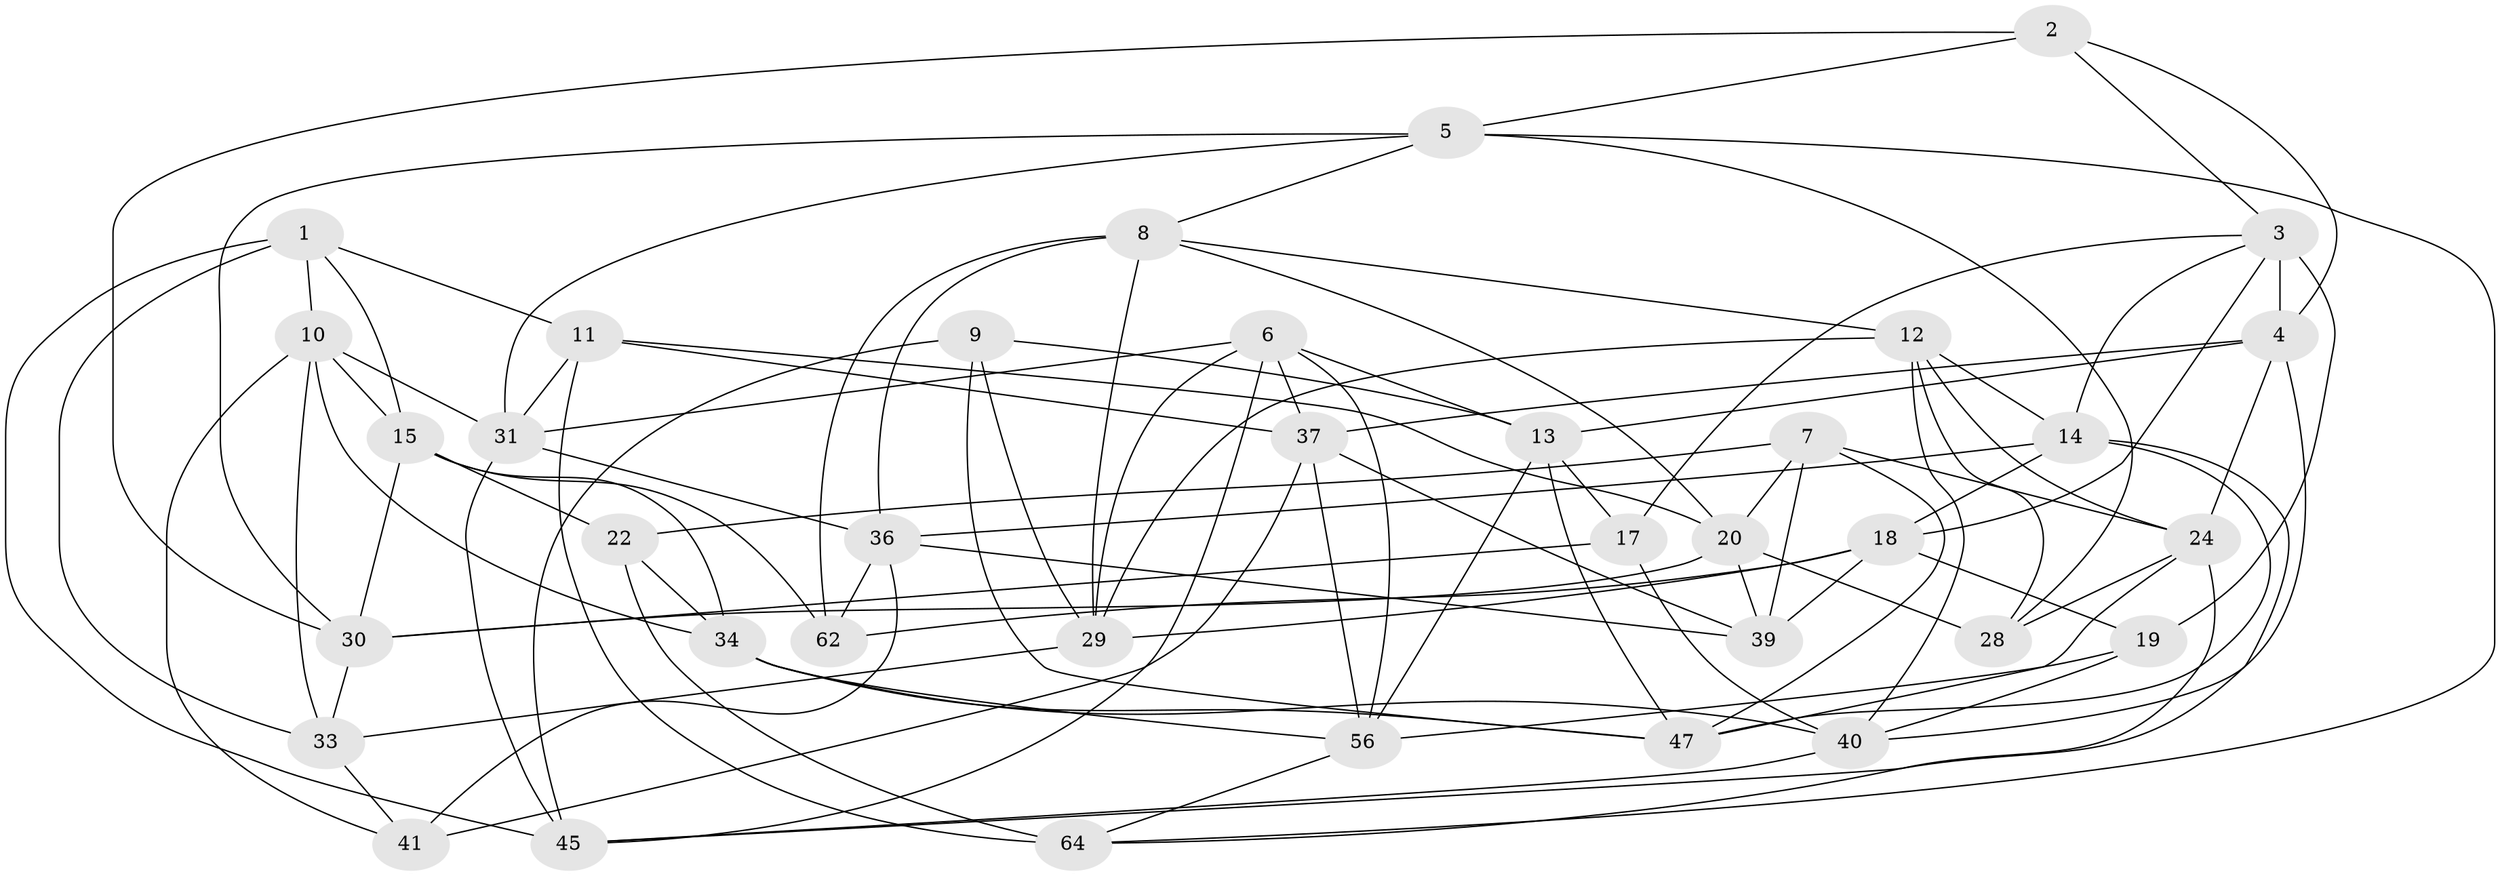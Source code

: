 // original degree distribution, {4: 1.0}
// Generated by graph-tools (version 1.1) at 2025/11/02/27/25 16:11:45]
// undirected, 37 vertices, 100 edges
graph export_dot {
graph [start="1"]
  node [color=gray90,style=filled];
  1 [super="+26"];
  2;
  3 [super="+23"];
  4 [super="+63"];
  5 [super="+16"];
  6 [super="+21"];
  7 [super="+46"];
  8 [super="+55"];
  9;
  10 [super="+44"];
  11 [super="+60"];
  12 [super="+38"];
  13 [super="+53"];
  14 [super="+25"];
  15 [super="+27"];
  17;
  18 [super="+42"];
  19;
  20 [super="+49"];
  22;
  24 [super="+54"];
  28;
  29 [super="+52"];
  30 [super="+32"];
  31 [super="+35"];
  33 [super="+50"];
  34 [super="+61"];
  36 [super="+43"];
  37 [super="+57"];
  39 [super="+51"];
  40 [super="+48"];
  41;
  45 [super="+58"];
  47 [super="+59"];
  56 [super="+65"];
  62;
  64 [super="+66"];
  1 -- 11;
  1 -- 33 [weight=2];
  1 -- 45;
  1 -- 15;
  1 -- 10;
  2 -- 5;
  2 -- 30;
  2 -- 3;
  2 -- 4;
  3 -- 17;
  3 -- 14;
  3 -- 19;
  3 -- 18;
  3 -- 4;
  4 -- 13;
  4 -- 24;
  4 -- 40;
  4 -- 37;
  5 -- 8;
  5 -- 64;
  5 -- 28;
  5 -- 31;
  5 -- 30;
  6 -- 13;
  6 -- 37;
  6 -- 45;
  6 -- 56;
  6 -- 29;
  6 -- 31;
  7 -- 39 [weight=2];
  7 -- 24;
  7 -- 20;
  7 -- 22;
  7 -- 47;
  8 -- 12;
  8 -- 36;
  8 -- 20;
  8 -- 29;
  8 -- 62;
  9 -- 47;
  9 -- 13;
  9 -- 29;
  9 -- 45;
  10 -- 41;
  10 -- 34;
  10 -- 31;
  10 -- 33;
  10 -- 15;
  11 -- 37;
  11 -- 64 [weight=2];
  11 -- 31;
  11 -- 20;
  12 -- 40;
  12 -- 29;
  12 -- 24;
  12 -- 28;
  12 -- 14;
  13 -- 17;
  13 -- 47;
  13 -- 56;
  14 -- 36;
  14 -- 45;
  14 -- 47;
  14 -- 18;
  15 -- 62;
  15 -- 34;
  15 -- 30;
  15 -- 22;
  17 -- 40;
  17 -- 30;
  18 -- 62;
  18 -- 29;
  18 -- 39;
  18 -- 19;
  19 -- 56;
  19 -- 40;
  20 -- 28;
  20 -- 30;
  20 -- 39;
  22 -- 34;
  22 -- 64;
  24 -- 47;
  24 -- 28;
  24 -- 64;
  29 -- 33;
  30 -- 33;
  31 -- 36;
  31 -- 45;
  33 -- 41;
  34 -- 56;
  34 -- 40;
  34 -- 47;
  36 -- 62;
  36 -- 41;
  36 -- 39;
  37 -- 41;
  37 -- 39;
  37 -- 56;
  40 -- 45;
  56 -- 64;
}
